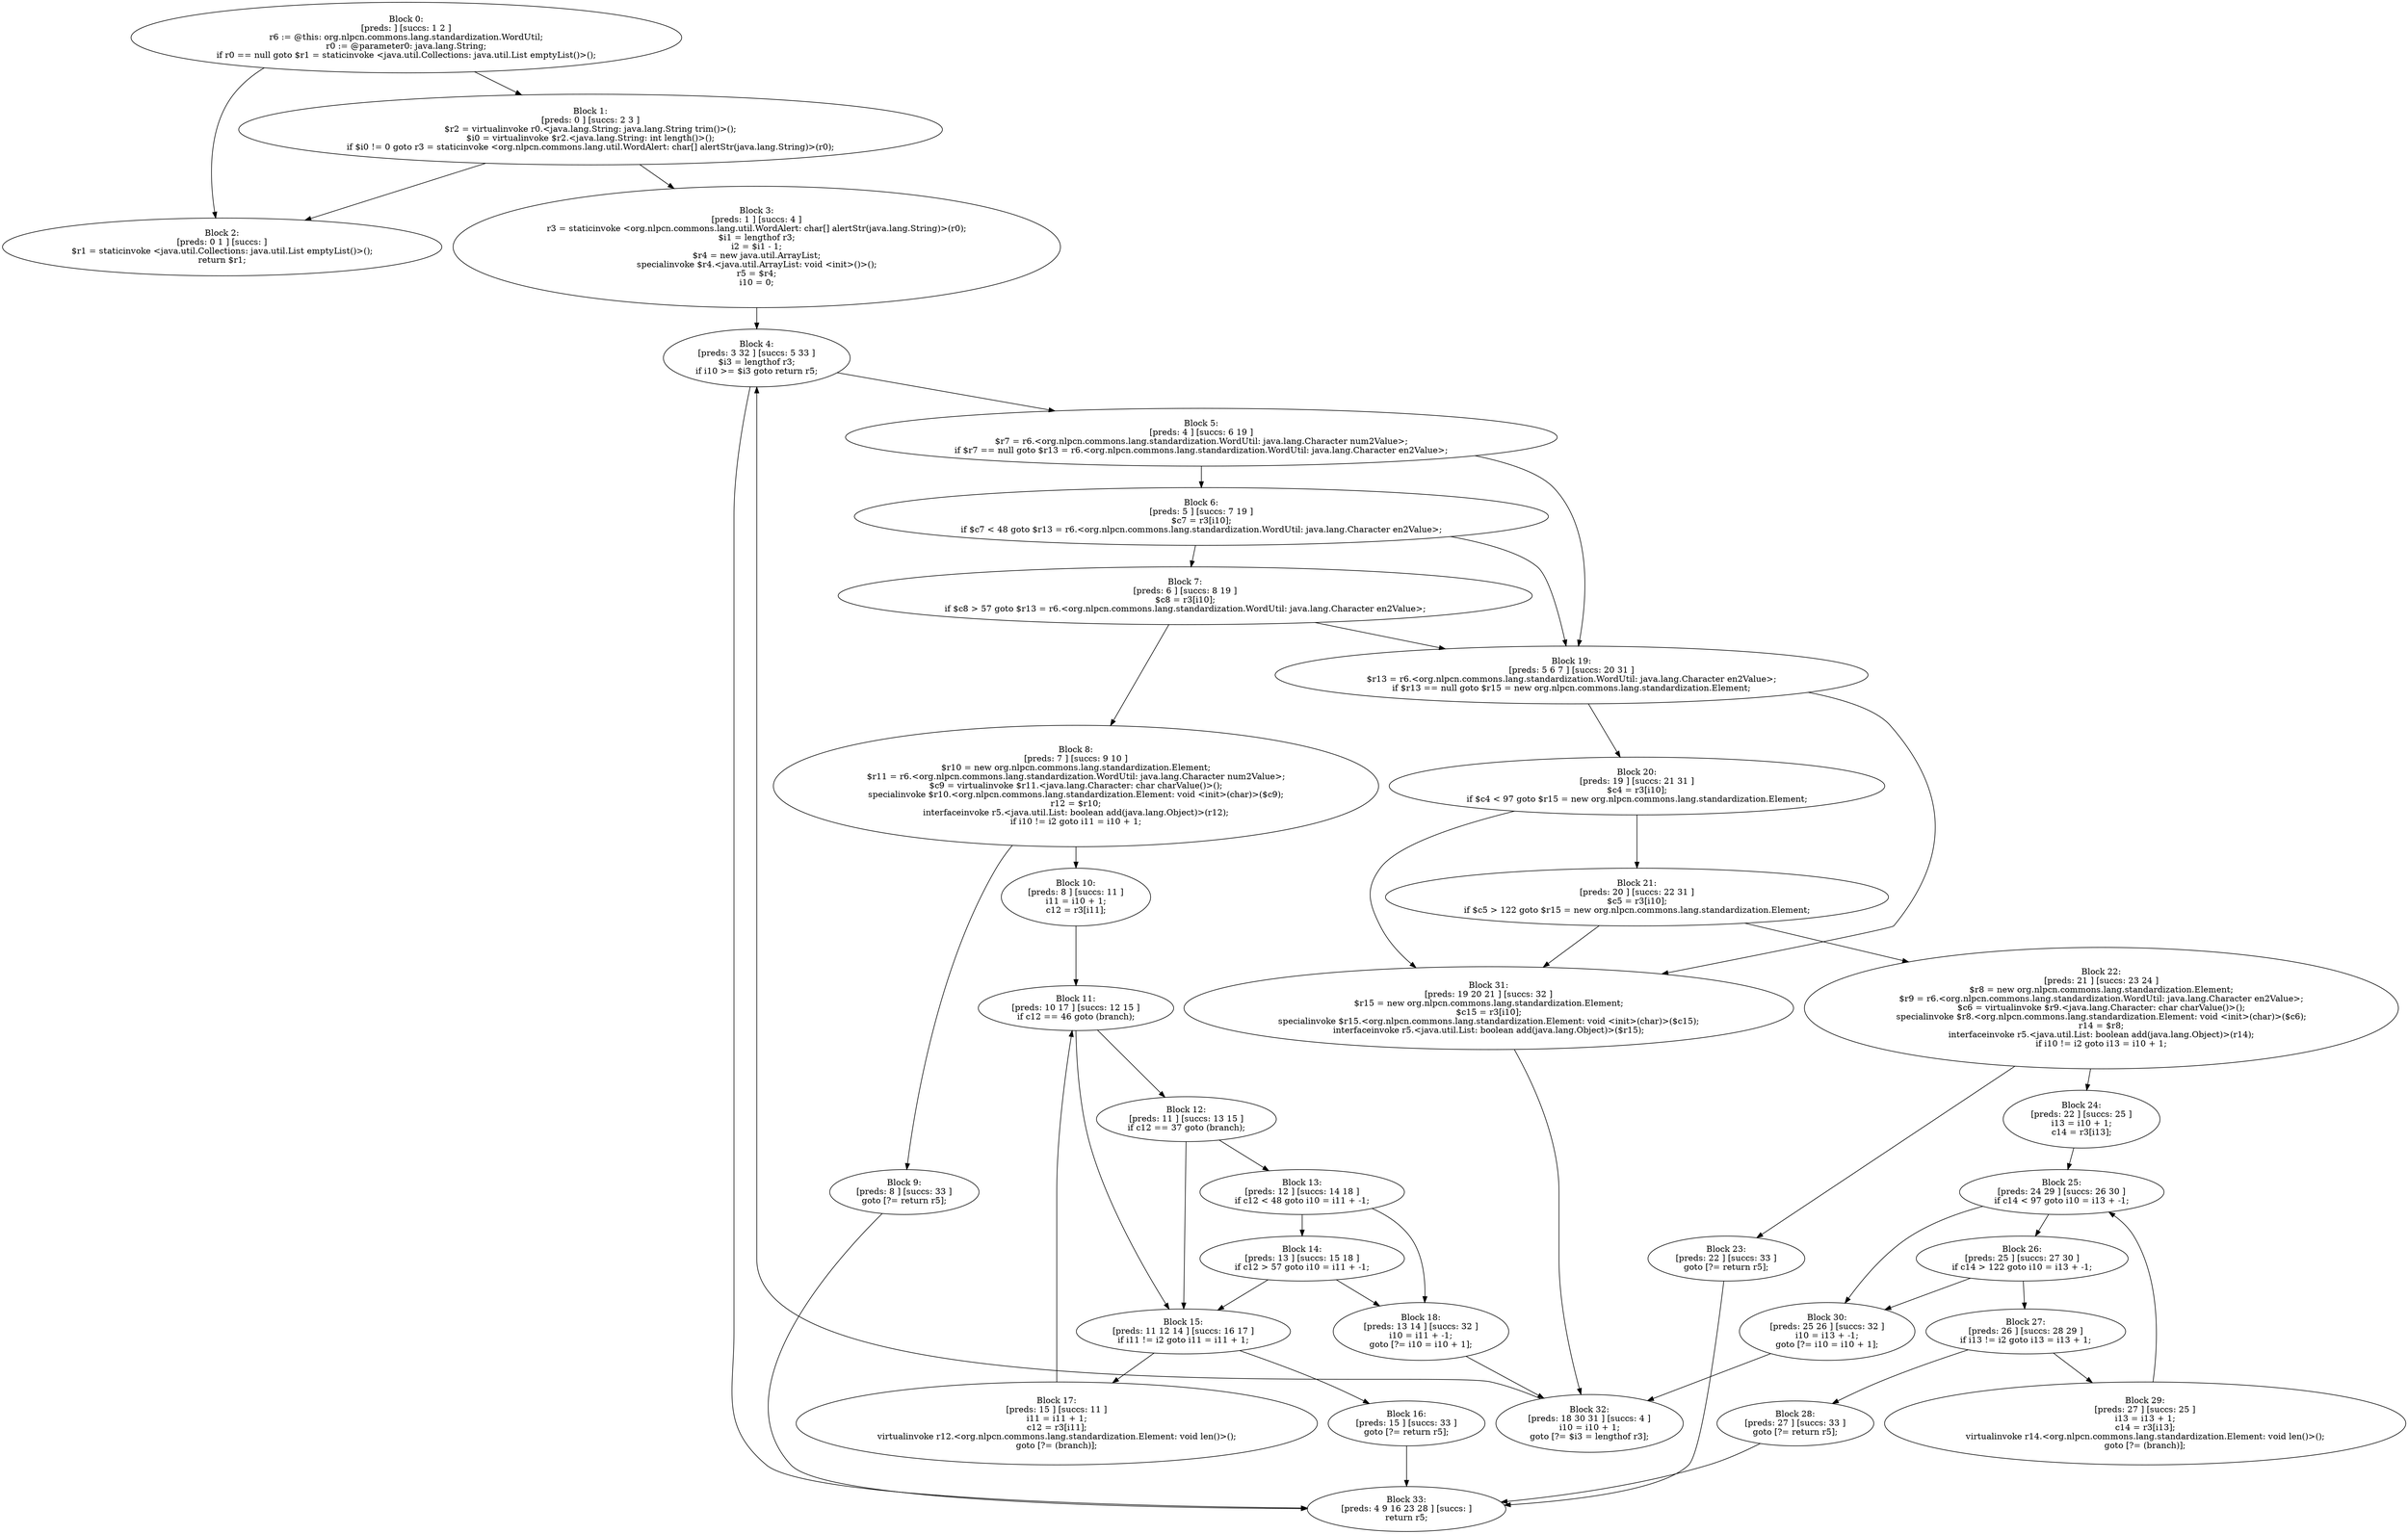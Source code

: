 digraph "unitGraph" {
    "Block 0:
[preds: ] [succs: 1 2 ]
r6 := @this: org.nlpcn.commons.lang.standardization.WordUtil;
r0 := @parameter0: java.lang.String;
if r0 == null goto $r1 = staticinvoke <java.util.Collections: java.util.List emptyList()>();
"
    "Block 1:
[preds: 0 ] [succs: 2 3 ]
$r2 = virtualinvoke r0.<java.lang.String: java.lang.String trim()>();
$i0 = virtualinvoke $r2.<java.lang.String: int length()>();
if $i0 != 0 goto r3 = staticinvoke <org.nlpcn.commons.lang.util.WordAlert: char[] alertStr(java.lang.String)>(r0);
"
    "Block 2:
[preds: 0 1 ] [succs: ]
$r1 = staticinvoke <java.util.Collections: java.util.List emptyList()>();
return $r1;
"
    "Block 3:
[preds: 1 ] [succs: 4 ]
r3 = staticinvoke <org.nlpcn.commons.lang.util.WordAlert: char[] alertStr(java.lang.String)>(r0);
$i1 = lengthof r3;
i2 = $i1 - 1;
$r4 = new java.util.ArrayList;
specialinvoke $r4.<java.util.ArrayList: void <init>()>();
r5 = $r4;
i10 = 0;
"
    "Block 4:
[preds: 3 32 ] [succs: 5 33 ]
$i3 = lengthof r3;
if i10 >= $i3 goto return r5;
"
    "Block 5:
[preds: 4 ] [succs: 6 19 ]
$r7 = r6.<org.nlpcn.commons.lang.standardization.WordUtil: java.lang.Character num2Value>;
if $r7 == null goto $r13 = r6.<org.nlpcn.commons.lang.standardization.WordUtil: java.lang.Character en2Value>;
"
    "Block 6:
[preds: 5 ] [succs: 7 19 ]
$c7 = r3[i10];
if $c7 < 48 goto $r13 = r6.<org.nlpcn.commons.lang.standardization.WordUtil: java.lang.Character en2Value>;
"
    "Block 7:
[preds: 6 ] [succs: 8 19 ]
$c8 = r3[i10];
if $c8 > 57 goto $r13 = r6.<org.nlpcn.commons.lang.standardization.WordUtil: java.lang.Character en2Value>;
"
    "Block 8:
[preds: 7 ] [succs: 9 10 ]
$r10 = new org.nlpcn.commons.lang.standardization.Element;
$r11 = r6.<org.nlpcn.commons.lang.standardization.WordUtil: java.lang.Character num2Value>;
$c9 = virtualinvoke $r11.<java.lang.Character: char charValue()>();
specialinvoke $r10.<org.nlpcn.commons.lang.standardization.Element: void <init>(char)>($c9);
r12 = $r10;
interfaceinvoke r5.<java.util.List: boolean add(java.lang.Object)>(r12);
if i10 != i2 goto i11 = i10 + 1;
"
    "Block 9:
[preds: 8 ] [succs: 33 ]
goto [?= return r5];
"
    "Block 10:
[preds: 8 ] [succs: 11 ]
i11 = i10 + 1;
c12 = r3[i11];
"
    "Block 11:
[preds: 10 17 ] [succs: 12 15 ]
if c12 == 46 goto (branch);
"
    "Block 12:
[preds: 11 ] [succs: 13 15 ]
if c12 == 37 goto (branch);
"
    "Block 13:
[preds: 12 ] [succs: 14 18 ]
if c12 < 48 goto i10 = i11 + -1;
"
    "Block 14:
[preds: 13 ] [succs: 15 18 ]
if c12 > 57 goto i10 = i11 + -1;
"
    "Block 15:
[preds: 11 12 14 ] [succs: 16 17 ]
if i11 != i2 goto i11 = i11 + 1;
"
    "Block 16:
[preds: 15 ] [succs: 33 ]
goto [?= return r5];
"
    "Block 17:
[preds: 15 ] [succs: 11 ]
i11 = i11 + 1;
c12 = r3[i11];
virtualinvoke r12.<org.nlpcn.commons.lang.standardization.Element: void len()>();
goto [?= (branch)];
"
    "Block 18:
[preds: 13 14 ] [succs: 32 ]
i10 = i11 + -1;
goto [?= i10 = i10 + 1];
"
    "Block 19:
[preds: 5 6 7 ] [succs: 20 31 ]
$r13 = r6.<org.nlpcn.commons.lang.standardization.WordUtil: java.lang.Character en2Value>;
if $r13 == null goto $r15 = new org.nlpcn.commons.lang.standardization.Element;
"
    "Block 20:
[preds: 19 ] [succs: 21 31 ]
$c4 = r3[i10];
if $c4 < 97 goto $r15 = new org.nlpcn.commons.lang.standardization.Element;
"
    "Block 21:
[preds: 20 ] [succs: 22 31 ]
$c5 = r3[i10];
if $c5 > 122 goto $r15 = new org.nlpcn.commons.lang.standardization.Element;
"
    "Block 22:
[preds: 21 ] [succs: 23 24 ]
$r8 = new org.nlpcn.commons.lang.standardization.Element;
$r9 = r6.<org.nlpcn.commons.lang.standardization.WordUtil: java.lang.Character en2Value>;
$c6 = virtualinvoke $r9.<java.lang.Character: char charValue()>();
specialinvoke $r8.<org.nlpcn.commons.lang.standardization.Element: void <init>(char)>($c6);
r14 = $r8;
interfaceinvoke r5.<java.util.List: boolean add(java.lang.Object)>(r14);
if i10 != i2 goto i13 = i10 + 1;
"
    "Block 23:
[preds: 22 ] [succs: 33 ]
goto [?= return r5];
"
    "Block 24:
[preds: 22 ] [succs: 25 ]
i13 = i10 + 1;
c14 = r3[i13];
"
    "Block 25:
[preds: 24 29 ] [succs: 26 30 ]
if c14 < 97 goto i10 = i13 + -1;
"
    "Block 26:
[preds: 25 ] [succs: 27 30 ]
if c14 > 122 goto i10 = i13 + -1;
"
    "Block 27:
[preds: 26 ] [succs: 28 29 ]
if i13 != i2 goto i13 = i13 + 1;
"
    "Block 28:
[preds: 27 ] [succs: 33 ]
goto [?= return r5];
"
    "Block 29:
[preds: 27 ] [succs: 25 ]
i13 = i13 + 1;
c14 = r3[i13];
virtualinvoke r14.<org.nlpcn.commons.lang.standardization.Element: void len()>();
goto [?= (branch)];
"
    "Block 30:
[preds: 25 26 ] [succs: 32 ]
i10 = i13 + -1;
goto [?= i10 = i10 + 1];
"
    "Block 31:
[preds: 19 20 21 ] [succs: 32 ]
$r15 = new org.nlpcn.commons.lang.standardization.Element;
$c15 = r3[i10];
specialinvoke $r15.<org.nlpcn.commons.lang.standardization.Element: void <init>(char)>($c15);
interfaceinvoke r5.<java.util.List: boolean add(java.lang.Object)>($r15);
"
    "Block 32:
[preds: 18 30 31 ] [succs: 4 ]
i10 = i10 + 1;
goto [?= $i3 = lengthof r3];
"
    "Block 33:
[preds: 4 9 16 23 28 ] [succs: ]
return r5;
"
    "Block 0:
[preds: ] [succs: 1 2 ]
r6 := @this: org.nlpcn.commons.lang.standardization.WordUtil;
r0 := @parameter0: java.lang.String;
if r0 == null goto $r1 = staticinvoke <java.util.Collections: java.util.List emptyList()>();
"->"Block 1:
[preds: 0 ] [succs: 2 3 ]
$r2 = virtualinvoke r0.<java.lang.String: java.lang.String trim()>();
$i0 = virtualinvoke $r2.<java.lang.String: int length()>();
if $i0 != 0 goto r3 = staticinvoke <org.nlpcn.commons.lang.util.WordAlert: char[] alertStr(java.lang.String)>(r0);
";
    "Block 0:
[preds: ] [succs: 1 2 ]
r6 := @this: org.nlpcn.commons.lang.standardization.WordUtil;
r0 := @parameter0: java.lang.String;
if r0 == null goto $r1 = staticinvoke <java.util.Collections: java.util.List emptyList()>();
"->"Block 2:
[preds: 0 1 ] [succs: ]
$r1 = staticinvoke <java.util.Collections: java.util.List emptyList()>();
return $r1;
";
    "Block 1:
[preds: 0 ] [succs: 2 3 ]
$r2 = virtualinvoke r0.<java.lang.String: java.lang.String trim()>();
$i0 = virtualinvoke $r2.<java.lang.String: int length()>();
if $i0 != 0 goto r3 = staticinvoke <org.nlpcn.commons.lang.util.WordAlert: char[] alertStr(java.lang.String)>(r0);
"->"Block 2:
[preds: 0 1 ] [succs: ]
$r1 = staticinvoke <java.util.Collections: java.util.List emptyList()>();
return $r1;
";
    "Block 1:
[preds: 0 ] [succs: 2 3 ]
$r2 = virtualinvoke r0.<java.lang.String: java.lang.String trim()>();
$i0 = virtualinvoke $r2.<java.lang.String: int length()>();
if $i0 != 0 goto r3 = staticinvoke <org.nlpcn.commons.lang.util.WordAlert: char[] alertStr(java.lang.String)>(r0);
"->"Block 3:
[preds: 1 ] [succs: 4 ]
r3 = staticinvoke <org.nlpcn.commons.lang.util.WordAlert: char[] alertStr(java.lang.String)>(r0);
$i1 = lengthof r3;
i2 = $i1 - 1;
$r4 = new java.util.ArrayList;
specialinvoke $r4.<java.util.ArrayList: void <init>()>();
r5 = $r4;
i10 = 0;
";
    "Block 3:
[preds: 1 ] [succs: 4 ]
r3 = staticinvoke <org.nlpcn.commons.lang.util.WordAlert: char[] alertStr(java.lang.String)>(r0);
$i1 = lengthof r3;
i2 = $i1 - 1;
$r4 = new java.util.ArrayList;
specialinvoke $r4.<java.util.ArrayList: void <init>()>();
r5 = $r4;
i10 = 0;
"->"Block 4:
[preds: 3 32 ] [succs: 5 33 ]
$i3 = lengthof r3;
if i10 >= $i3 goto return r5;
";
    "Block 4:
[preds: 3 32 ] [succs: 5 33 ]
$i3 = lengthof r3;
if i10 >= $i3 goto return r5;
"->"Block 5:
[preds: 4 ] [succs: 6 19 ]
$r7 = r6.<org.nlpcn.commons.lang.standardization.WordUtil: java.lang.Character num2Value>;
if $r7 == null goto $r13 = r6.<org.nlpcn.commons.lang.standardization.WordUtil: java.lang.Character en2Value>;
";
    "Block 4:
[preds: 3 32 ] [succs: 5 33 ]
$i3 = lengthof r3;
if i10 >= $i3 goto return r5;
"->"Block 33:
[preds: 4 9 16 23 28 ] [succs: ]
return r5;
";
    "Block 5:
[preds: 4 ] [succs: 6 19 ]
$r7 = r6.<org.nlpcn.commons.lang.standardization.WordUtil: java.lang.Character num2Value>;
if $r7 == null goto $r13 = r6.<org.nlpcn.commons.lang.standardization.WordUtil: java.lang.Character en2Value>;
"->"Block 6:
[preds: 5 ] [succs: 7 19 ]
$c7 = r3[i10];
if $c7 < 48 goto $r13 = r6.<org.nlpcn.commons.lang.standardization.WordUtil: java.lang.Character en2Value>;
";
    "Block 5:
[preds: 4 ] [succs: 6 19 ]
$r7 = r6.<org.nlpcn.commons.lang.standardization.WordUtil: java.lang.Character num2Value>;
if $r7 == null goto $r13 = r6.<org.nlpcn.commons.lang.standardization.WordUtil: java.lang.Character en2Value>;
"->"Block 19:
[preds: 5 6 7 ] [succs: 20 31 ]
$r13 = r6.<org.nlpcn.commons.lang.standardization.WordUtil: java.lang.Character en2Value>;
if $r13 == null goto $r15 = new org.nlpcn.commons.lang.standardization.Element;
";
    "Block 6:
[preds: 5 ] [succs: 7 19 ]
$c7 = r3[i10];
if $c7 < 48 goto $r13 = r6.<org.nlpcn.commons.lang.standardization.WordUtil: java.lang.Character en2Value>;
"->"Block 7:
[preds: 6 ] [succs: 8 19 ]
$c8 = r3[i10];
if $c8 > 57 goto $r13 = r6.<org.nlpcn.commons.lang.standardization.WordUtil: java.lang.Character en2Value>;
";
    "Block 6:
[preds: 5 ] [succs: 7 19 ]
$c7 = r3[i10];
if $c7 < 48 goto $r13 = r6.<org.nlpcn.commons.lang.standardization.WordUtil: java.lang.Character en2Value>;
"->"Block 19:
[preds: 5 6 7 ] [succs: 20 31 ]
$r13 = r6.<org.nlpcn.commons.lang.standardization.WordUtil: java.lang.Character en2Value>;
if $r13 == null goto $r15 = new org.nlpcn.commons.lang.standardization.Element;
";
    "Block 7:
[preds: 6 ] [succs: 8 19 ]
$c8 = r3[i10];
if $c8 > 57 goto $r13 = r6.<org.nlpcn.commons.lang.standardization.WordUtil: java.lang.Character en2Value>;
"->"Block 8:
[preds: 7 ] [succs: 9 10 ]
$r10 = new org.nlpcn.commons.lang.standardization.Element;
$r11 = r6.<org.nlpcn.commons.lang.standardization.WordUtil: java.lang.Character num2Value>;
$c9 = virtualinvoke $r11.<java.lang.Character: char charValue()>();
specialinvoke $r10.<org.nlpcn.commons.lang.standardization.Element: void <init>(char)>($c9);
r12 = $r10;
interfaceinvoke r5.<java.util.List: boolean add(java.lang.Object)>(r12);
if i10 != i2 goto i11 = i10 + 1;
";
    "Block 7:
[preds: 6 ] [succs: 8 19 ]
$c8 = r3[i10];
if $c8 > 57 goto $r13 = r6.<org.nlpcn.commons.lang.standardization.WordUtil: java.lang.Character en2Value>;
"->"Block 19:
[preds: 5 6 7 ] [succs: 20 31 ]
$r13 = r6.<org.nlpcn.commons.lang.standardization.WordUtil: java.lang.Character en2Value>;
if $r13 == null goto $r15 = new org.nlpcn.commons.lang.standardization.Element;
";
    "Block 8:
[preds: 7 ] [succs: 9 10 ]
$r10 = new org.nlpcn.commons.lang.standardization.Element;
$r11 = r6.<org.nlpcn.commons.lang.standardization.WordUtil: java.lang.Character num2Value>;
$c9 = virtualinvoke $r11.<java.lang.Character: char charValue()>();
specialinvoke $r10.<org.nlpcn.commons.lang.standardization.Element: void <init>(char)>($c9);
r12 = $r10;
interfaceinvoke r5.<java.util.List: boolean add(java.lang.Object)>(r12);
if i10 != i2 goto i11 = i10 + 1;
"->"Block 9:
[preds: 8 ] [succs: 33 ]
goto [?= return r5];
";
    "Block 8:
[preds: 7 ] [succs: 9 10 ]
$r10 = new org.nlpcn.commons.lang.standardization.Element;
$r11 = r6.<org.nlpcn.commons.lang.standardization.WordUtil: java.lang.Character num2Value>;
$c9 = virtualinvoke $r11.<java.lang.Character: char charValue()>();
specialinvoke $r10.<org.nlpcn.commons.lang.standardization.Element: void <init>(char)>($c9);
r12 = $r10;
interfaceinvoke r5.<java.util.List: boolean add(java.lang.Object)>(r12);
if i10 != i2 goto i11 = i10 + 1;
"->"Block 10:
[preds: 8 ] [succs: 11 ]
i11 = i10 + 1;
c12 = r3[i11];
";
    "Block 9:
[preds: 8 ] [succs: 33 ]
goto [?= return r5];
"->"Block 33:
[preds: 4 9 16 23 28 ] [succs: ]
return r5;
";
    "Block 10:
[preds: 8 ] [succs: 11 ]
i11 = i10 + 1;
c12 = r3[i11];
"->"Block 11:
[preds: 10 17 ] [succs: 12 15 ]
if c12 == 46 goto (branch);
";
    "Block 11:
[preds: 10 17 ] [succs: 12 15 ]
if c12 == 46 goto (branch);
"->"Block 12:
[preds: 11 ] [succs: 13 15 ]
if c12 == 37 goto (branch);
";
    "Block 11:
[preds: 10 17 ] [succs: 12 15 ]
if c12 == 46 goto (branch);
"->"Block 15:
[preds: 11 12 14 ] [succs: 16 17 ]
if i11 != i2 goto i11 = i11 + 1;
";
    "Block 12:
[preds: 11 ] [succs: 13 15 ]
if c12 == 37 goto (branch);
"->"Block 13:
[preds: 12 ] [succs: 14 18 ]
if c12 < 48 goto i10 = i11 + -1;
";
    "Block 12:
[preds: 11 ] [succs: 13 15 ]
if c12 == 37 goto (branch);
"->"Block 15:
[preds: 11 12 14 ] [succs: 16 17 ]
if i11 != i2 goto i11 = i11 + 1;
";
    "Block 13:
[preds: 12 ] [succs: 14 18 ]
if c12 < 48 goto i10 = i11 + -1;
"->"Block 14:
[preds: 13 ] [succs: 15 18 ]
if c12 > 57 goto i10 = i11 + -1;
";
    "Block 13:
[preds: 12 ] [succs: 14 18 ]
if c12 < 48 goto i10 = i11 + -1;
"->"Block 18:
[preds: 13 14 ] [succs: 32 ]
i10 = i11 + -1;
goto [?= i10 = i10 + 1];
";
    "Block 14:
[preds: 13 ] [succs: 15 18 ]
if c12 > 57 goto i10 = i11 + -1;
"->"Block 15:
[preds: 11 12 14 ] [succs: 16 17 ]
if i11 != i2 goto i11 = i11 + 1;
";
    "Block 14:
[preds: 13 ] [succs: 15 18 ]
if c12 > 57 goto i10 = i11 + -1;
"->"Block 18:
[preds: 13 14 ] [succs: 32 ]
i10 = i11 + -1;
goto [?= i10 = i10 + 1];
";
    "Block 15:
[preds: 11 12 14 ] [succs: 16 17 ]
if i11 != i2 goto i11 = i11 + 1;
"->"Block 16:
[preds: 15 ] [succs: 33 ]
goto [?= return r5];
";
    "Block 15:
[preds: 11 12 14 ] [succs: 16 17 ]
if i11 != i2 goto i11 = i11 + 1;
"->"Block 17:
[preds: 15 ] [succs: 11 ]
i11 = i11 + 1;
c12 = r3[i11];
virtualinvoke r12.<org.nlpcn.commons.lang.standardization.Element: void len()>();
goto [?= (branch)];
";
    "Block 16:
[preds: 15 ] [succs: 33 ]
goto [?= return r5];
"->"Block 33:
[preds: 4 9 16 23 28 ] [succs: ]
return r5;
";
    "Block 17:
[preds: 15 ] [succs: 11 ]
i11 = i11 + 1;
c12 = r3[i11];
virtualinvoke r12.<org.nlpcn.commons.lang.standardization.Element: void len()>();
goto [?= (branch)];
"->"Block 11:
[preds: 10 17 ] [succs: 12 15 ]
if c12 == 46 goto (branch);
";
    "Block 18:
[preds: 13 14 ] [succs: 32 ]
i10 = i11 + -1;
goto [?= i10 = i10 + 1];
"->"Block 32:
[preds: 18 30 31 ] [succs: 4 ]
i10 = i10 + 1;
goto [?= $i3 = lengthof r3];
";
    "Block 19:
[preds: 5 6 7 ] [succs: 20 31 ]
$r13 = r6.<org.nlpcn.commons.lang.standardization.WordUtil: java.lang.Character en2Value>;
if $r13 == null goto $r15 = new org.nlpcn.commons.lang.standardization.Element;
"->"Block 20:
[preds: 19 ] [succs: 21 31 ]
$c4 = r3[i10];
if $c4 < 97 goto $r15 = new org.nlpcn.commons.lang.standardization.Element;
";
    "Block 19:
[preds: 5 6 7 ] [succs: 20 31 ]
$r13 = r6.<org.nlpcn.commons.lang.standardization.WordUtil: java.lang.Character en2Value>;
if $r13 == null goto $r15 = new org.nlpcn.commons.lang.standardization.Element;
"->"Block 31:
[preds: 19 20 21 ] [succs: 32 ]
$r15 = new org.nlpcn.commons.lang.standardization.Element;
$c15 = r3[i10];
specialinvoke $r15.<org.nlpcn.commons.lang.standardization.Element: void <init>(char)>($c15);
interfaceinvoke r5.<java.util.List: boolean add(java.lang.Object)>($r15);
";
    "Block 20:
[preds: 19 ] [succs: 21 31 ]
$c4 = r3[i10];
if $c4 < 97 goto $r15 = new org.nlpcn.commons.lang.standardization.Element;
"->"Block 21:
[preds: 20 ] [succs: 22 31 ]
$c5 = r3[i10];
if $c5 > 122 goto $r15 = new org.nlpcn.commons.lang.standardization.Element;
";
    "Block 20:
[preds: 19 ] [succs: 21 31 ]
$c4 = r3[i10];
if $c4 < 97 goto $r15 = new org.nlpcn.commons.lang.standardization.Element;
"->"Block 31:
[preds: 19 20 21 ] [succs: 32 ]
$r15 = new org.nlpcn.commons.lang.standardization.Element;
$c15 = r3[i10];
specialinvoke $r15.<org.nlpcn.commons.lang.standardization.Element: void <init>(char)>($c15);
interfaceinvoke r5.<java.util.List: boolean add(java.lang.Object)>($r15);
";
    "Block 21:
[preds: 20 ] [succs: 22 31 ]
$c5 = r3[i10];
if $c5 > 122 goto $r15 = new org.nlpcn.commons.lang.standardization.Element;
"->"Block 22:
[preds: 21 ] [succs: 23 24 ]
$r8 = new org.nlpcn.commons.lang.standardization.Element;
$r9 = r6.<org.nlpcn.commons.lang.standardization.WordUtil: java.lang.Character en2Value>;
$c6 = virtualinvoke $r9.<java.lang.Character: char charValue()>();
specialinvoke $r8.<org.nlpcn.commons.lang.standardization.Element: void <init>(char)>($c6);
r14 = $r8;
interfaceinvoke r5.<java.util.List: boolean add(java.lang.Object)>(r14);
if i10 != i2 goto i13 = i10 + 1;
";
    "Block 21:
[preds: 20 ] [succs: 22 31 ]
$c5 = r3[i10];
if $c5 > 122 goto $r15 = new org.nlpcn.commons.lang.standardization.Element;
"->"Block 31:
[preds: 19 20 21 ] [succs: 32 ]
$r15 = new org.nlpcn.commons.lang.standardization.Element;
$c15 = r3[i10];
specialinvoke $r15.<org.nlpcn.commons.lang.standardization.Element: void <init>(char)>($c15);
interfaceinvoke r5.<java.util.List: boolean add(java.lang.Object)>($r15);
";
    "Block 22:
[preds: 21 ] [succs: 23 24 ]
$r8 = new org.nlpcn.commons.lang.standardization.Element;
$r9 = r6.<org.nlpcn.commons.lang.standardization.WordUtil: java.lang.Character en2Value>;
$c6 = virtualinvoke $r9.<java.lang.Character: char charValue()>();
specialinvoke $r8.<org.nlpcn.commons.lang.standardization.Element: void <init>(char)>($c6);
r14 = $r8;
interfaceinvoke r5.<java.util.List: boolean add(java.lang.Object)>(r14);
if i10 != i2 goto i13 = i10 + 1;
"->"Block 23:
[preds: 22 ] [succs: 33 ]
goto [?= return r5];
";
    "Block 22:
[preds: 21 ] [succs: 23 24 ]
$r8 = new org.nlpcn.commons.lang.standardization.Element;
$r9 = r6.<org.nlpcn.commons.lang.standardization.WordUtil: java.lang.Character en2Value>;
$c6 = virtualinvoke $r9.<java.lang.Character: char charValue()>();
specialinvoke $r8.<org.nlpcn.commons.lang.standardization.Element: void <init>(char)>($c6);
r14 = $r8;
interfaceinvoke r5.<java.util.List: boolean add(java.lang.Object)>(r14);
if i10 != i2 goto i13 = i10 + 1;
"->"Block 24:
[preds: 22 ] [succs: 25 ]
i13 = i10 + 1;
c14 = r3[i13];
";
    "Block 23:
[preds: 22 ] [succs: 33 ]
goto [?= return r5];
"->"Block 33:
[preds: 4 9 16 23 28 ] [succs: ]
return r5;
";
    "Block 24:
[preds: 22 ] [succs: 25 ]
i13 = i10 + 1;
c14 = r3[i13];
"->"Block 25:
[preds: 24 29 ] [succs: 26 30 ]
if c14 < 97 goto i10 = i13 + -1;
";
    "Block 25:
[preds: 24 29 ] [succs: 26 30 ]
if c14 < 97 goto i10 = i13 + -1;
"->"Block 26:
[preds: 25 ] [succs: 27 30 ]
if c14 > 122 goto i10 = i13 + -1;
";
    "Block 25:
[preds: 24 29 ] [succs: 26 30 ]
if c14 < 97 goto i10 = i13 + -1;
"->"Block 30:
[preds: 25 26 ] [succs: 32 ]
i10 = i13 + -1;
goto [?= i10 = i10 + 1];
";
    "Block 26:
[preds: 25 ] [succs: 27 30 ]
if c14 > 122 goto i10 = i13 + -1;
"->"Block 27:
[preds: 26 ] [succs: 28 29 ]
if i13 != i2 goto i13 = i13 + 1;
";
    "Block 26:
[preds: 25 ] [succs: 27 30 ]
if c14 > 122 goto i10 = i13 + -1;
"->"Block 30:
[preds: 25 26 ] [succs: 32 ]
i10 = i13 + -1;
goto [?= i10 = i10 + 1];
";
    "Block 27:
[preds: 26 ] [succs: 28 29 ]
if i13 != i2 goto i13 = i13 + 1;
"->"Block 28:
[preds: 27 ] [succs: 33 ]
goto [?= return r5];
";
    "Block 27:
[preds: 26 ] [succs: 28 29 ]
if i13 != i2 goto i13 = i13 + 1;
"->"Block 29:
[preds: 27 ] [succs: 25 ]
i13 = i13 + 1;
c14 = r3[i13];
virtualinvoke r14.<org.nlpcn.commons.lang.standardization.Element: void len()>();
goto [?= (branch)];
";
    "Block 28:
[preds: 27 ] [succs: 33 ]
goto [?= return r5];
"->"Block 33:
[preds: 4 9 16 23 28 ] [succs: ]
return r5;
";
    "Block 29:
[preds: 27 ] [succs: 25 ]
i13 = i13 + 1;
c14 = r3[i13];
virtualinvoke r14.<org.nlpcn.commons.lang.standardization.Element: void len()>();
goto [?= (branch)];
"->"Block 25:
[preds: 24 29 ] [succs: 26 30 ]
if c14 < 97 goto i10 = i13 + -1;
";
    "Block 30:
[preds: 25 26 ] [succs: 32 ]
i10 = i13 + -1;
goto [?= i10 = i10 + 1];
"->"Block 32:
[preds: 18 30 31 ] [succs: 4 ]
i10 = i10 + 1;
goto [?= $i3 = lengthof r3];
";
    "Block 31:
[preds: 19 20 21 ] [succs: 32 ]
$r15 = new org.nlpcn.commons.lang.standardization.Element;
$c15 = r3[i10];
specialinvoke $r15.<org.nlpcn.commons.lang.standardization.Element: void <init>(char)>($c15);
interfaceinvoke r5.<java.util.List: boolean add(java.lang.Object)>($r15);
"->"Block 32:
[preds: 18 30 31 ] [succs: 4 ]
i10 = i10 + 1;
goto [?= $i3 = lengthof r3];
";
    "Block 32:
[preds: 18 30 31 ] [succs: 4 ]
i10 = i10 + 1;
goto [?= $i3 = lengthof r3];
"->"Block 4:
[preds: 3 32 ] [succs: 5 33 ]
$i3 = lengthof r3;
if i10 >= $i3 goto return r5;
";
}
